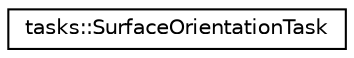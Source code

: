 digraph "Graphical Class Hierarchy"
{
 // LATEX_PDF_SIZE
  edge [fontname="Helvetica",fontsize="10",labelfontname="Helvetica",labelfontsize="10"];
  node [fontname="Helvetica",fontsize="10",shape=record];
  rankdir="LR";
  Node0 [label="tasks::SurfaceOrientationTask",height=0.2,width=0.4,color="black", fillcolor="white", style="filled",URL="$classtasks_1_1SurfaceOrientationTask.html",tooltip=" "];
}
